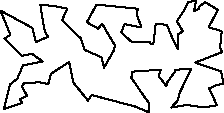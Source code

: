 unitsize(0.001cm);
draw((3140,1401)--(3133,1143));
draw((3133,1143)--(3058,1276));
draw((3058,1276)--(2937,1568));
draw((2937,1568)--(2741,1583));
draw((2741,1583)--(2698,1221));
draw((2698,1221)--(2639,1239));
draw((2639,1239)--(2642,1269));
draw((2642,1269)--(2312,1270));
draw((2312,1270)--(2132,1432));
draw((2132,1432)--(2191,1579));
draw((2191,1579)--(2489,1520));
draw((2489,1520)--(2408,1747));
draw((2408,1747)--(2426,1851));
draw((2426,1851)--(1697,1924));
draw((1697,1924)--(1526,1612));
draw((1526,1612)--(1729,1498));
draw((1729,1498)--(1794,1589));
draw((1794,1589)--(2030,1186));
draw((2030,1186)--(2009,1163));
draw((2009,1163)--(2000,1110));
draw((2000,1110)--(1829,812));
draw((1829,812)--(1782,995));
draw((1782,995)--(1490,1123));
draw((1490,1123)--(1423,1322));
draw((1423,1322)--(1090,1652));
draw((1090,1652)--(1182,1853));
draw((1182,1853)--(962,1895));
draw((962,1895)--(706,1925));
draw((706,1925)--(731,1741));
draw((731,1741)--(782,1462));
draw((782,1462)--(839,1355));
draw((839,1355)--(627,1261));
draw((627,1261)--(563,1513));
draw((563,1513)--(3,1817));
draw((3,1817)--(177,1390));
draw((177,1390)--(71,1323));
draw((71,1323)--(193,1210));
draw((193,1210)--(376,1018));
draw((376,1018)--(556,1056));
draw((556,1056)--(749,920));
draw((749,920)--(399,850));
draw((399,850)--(298,615));
draw((298,615)--(171,514));
draw((171,514)--(61,81));
draw((61,81)--(387,190));
draw((387,190)--(347,252));
draw((347,252)--(468,319));
draw((468,319)--(380,478));
draw((380,478)--(422,542));
draw((422,542)--(694,552));
draw((694,552)--(844,520));
draw((844,520)--(896,705));
draw((896,705)--(1213,910));
draw((1213,910)--(1286,550));
draw((1286,550)--(1517,266));
draw((1517,266)--(1538,224));
draw((1538,224)--(1612,328));
draw((1612,328)--(2372,127));
draw((2372,127)--(2630,20));
draw((2630,20)--(2614,195));
draw((2614,195)--(2503,352));
draw((2503,352)--(2310,635));
draw((2310,635)--(2330,741));
draw((2330,741)--(2830,775));
draw((2830,775)--(2801,695));
draw((2801,695)--(2800,653));
draw((2800,653)--(2929,485));
draw((2929,485)--(2938,543));
draw((2938,543)--(3084,748));
draw((3084,748)--(3084,774));
draw((3084,774)--(3370,791));
draw((3370,791)--(3162,367));
draw((3162,367)--(3123,217));
draw((3123,217)--(3060,155));
draw((3060,155)--(3017,108));
draw((3017,108)--(3292,152));
draw((3292,152)--(3595,111));
draw((3595,111)--(3821,147));
draw((3821,147)--(3684,445));
draw((3684,445)--(3829,513));
draw((3829,513)--(3938,516));
draw((3938,516)--(3896,742));
draw((3896,742)--(3438,901));
draw((3438,901)--(3918,1088));
draw((3918,1088)--(3876,1165));
draw((3876,1165)--(3904,1444));
draw((3904,1444)--(3858,1472));
draw((3858,1472)--(3675,1522));
draw((3675,1522)--(3834,1827));
draw((3834,1827)--(3782,1865));
draw((3782,1865)--(3611,1968));
draw((3611,1968)--(3515,1892));
draw((3515,1892)--(3507,1851));
draw((3507,1851)--(3417,1808));
draw((3417,1808)--(3453,1998));
draw((3453,1998)--(3317,1966));
draw((3317,1966)--(3245,1828));
draw((3245,1828)--(3114,1629));
draw((3114,1629)--(3220,1454));
draw((3220,1454)--(3140,1401));
